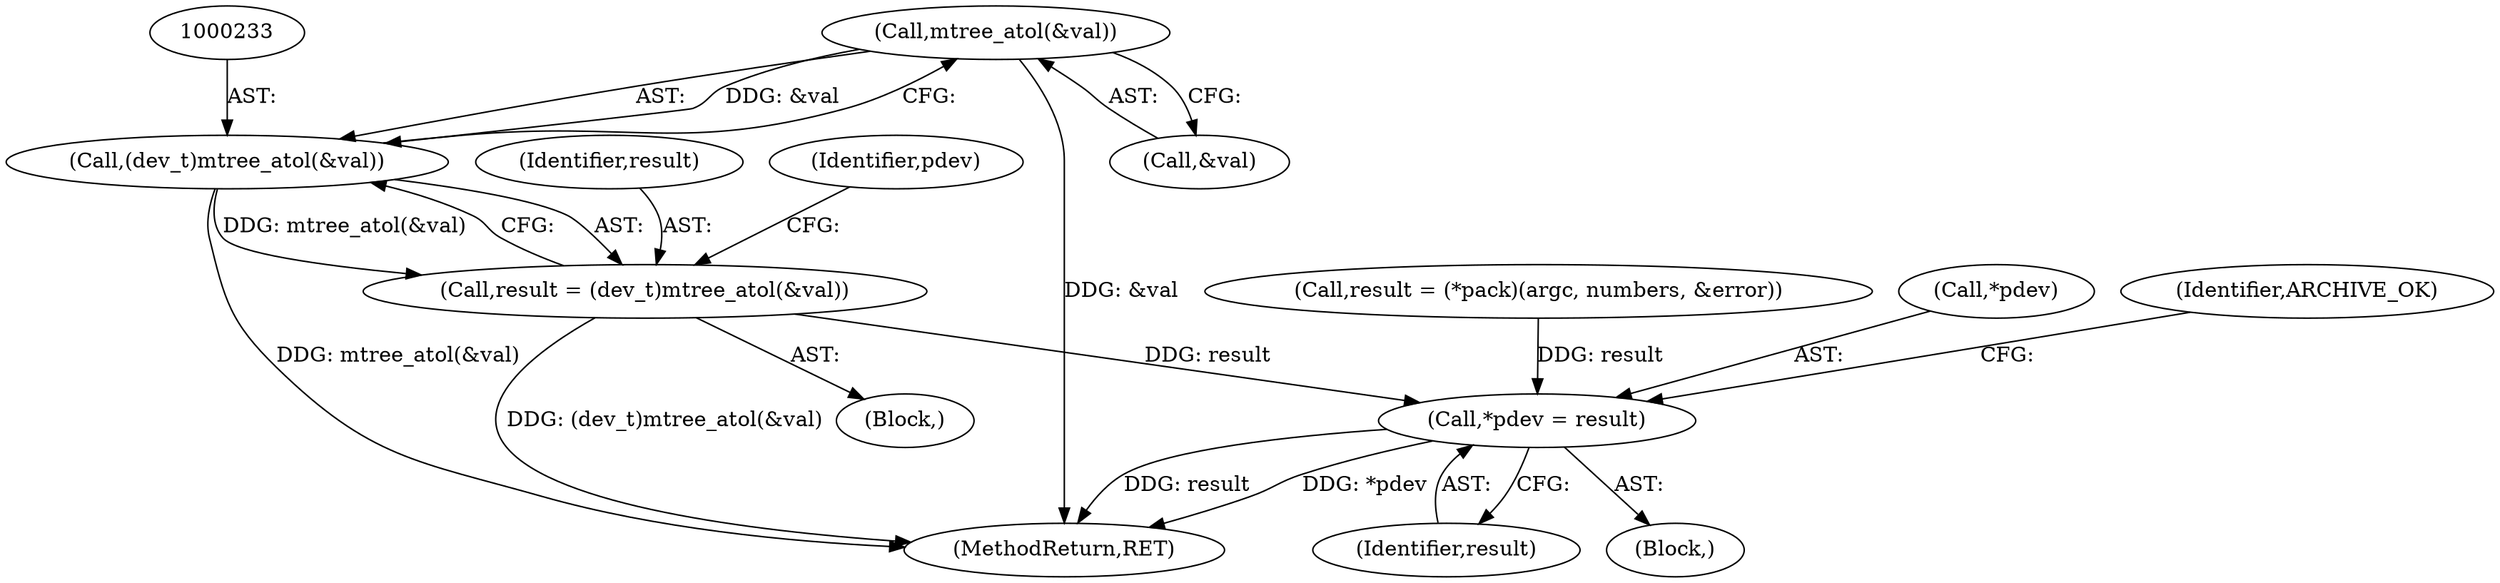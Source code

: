 digraph "0_libarchive_a550daeecf6bc689ade371349892ea17b5b97c77@pointer" {
"1000234" [label="(Call,mtree_atol(&val))"];
"1000232" [label="(Call,(dev_t)mtree_atol(&val))"];
"1000230" [label="(Call,result = (dev_t)mtree_atol(&val))"];
"1000237" [label="(Call,*pdev = result)"];
"1000209" [label="(Call,result = (*pack)(argc, numbers, &error))"];
"1000229" [label="(Block,)"];
"1000237" [label="(Call,*pdev = result)"];
"1000238" [label="(Call,*pdev)"];
"1000243" [label="(MethodReturn,RET)"];
"1000232" [label="(Call,(dev_t)mtree_atol(&val))"];
"1000239" [label="(Identifier,pdev)"];
"1000230" [label="(Call,result = (dev_t)mtree_atol(&val))"];
"1000106" [label="(Block,)"];
"1000235" [label="(Call,&val)"];
"1000231" [label="(Identifier,result)"];
"1000240" [label="(Identifier,result)"];
"1000234" [label="(Call,mtree_atol(&val))"];
"1000242" [label="(Identifier,ARCHIVE_OK)"];
"1000234" -> "1000232"  [label="AST: "];
"1000234" -> "1000235"  [label="CFG: "];
"1000235" -> "1000234"  [label="AST: "];
"1000232" -> "1000234"  [label="CFG: "];
"1000234" -> "1000243"  [label="DDG: &val"];
"1000234" -> "1000232"  [label="DDG: &val"];
"1000232" -> "1000230"  [label="AST: "];
"1000233" -> "1000232"  [label="AST: "];
"1000230" -> "1000232"  [label="CFG: "];
"1000232" -> "1000243"  [label="DDG: mtree_atol(&val)"];
"1000232" -> "1000230"  [label="DDG: mtree_atol(&val)"];
"1000230" -> "1000229"  [label="AST: "];
"1000231" -> "1000230"  [label="AST: "];
"1000239" -> "1000230"  [label="CFG: "];
"1000230" -> "1000243"  [label="DDG: (dev_t)mtree_atol(&val)"];
"1000230" -> "1000237"  [label="DDG: result"];
"1000237" -> "1000106"  [label="AST: "];
"1000237" -> "1000240"  [label="CFG: "];
"1000238" -> "1000237"  [label="AST: "];
"1000240" -> "1000237"  [label="AST: "];
"1000242" -> "1000237"  [label="CFG: "];
"1000237" -> "1000243"  [label="DDG: result"];
"1000237" -> "1000243"  [label="DDG: *pdev"];
"1000209" -> "1000237"  [label="DDG: result"];
}
